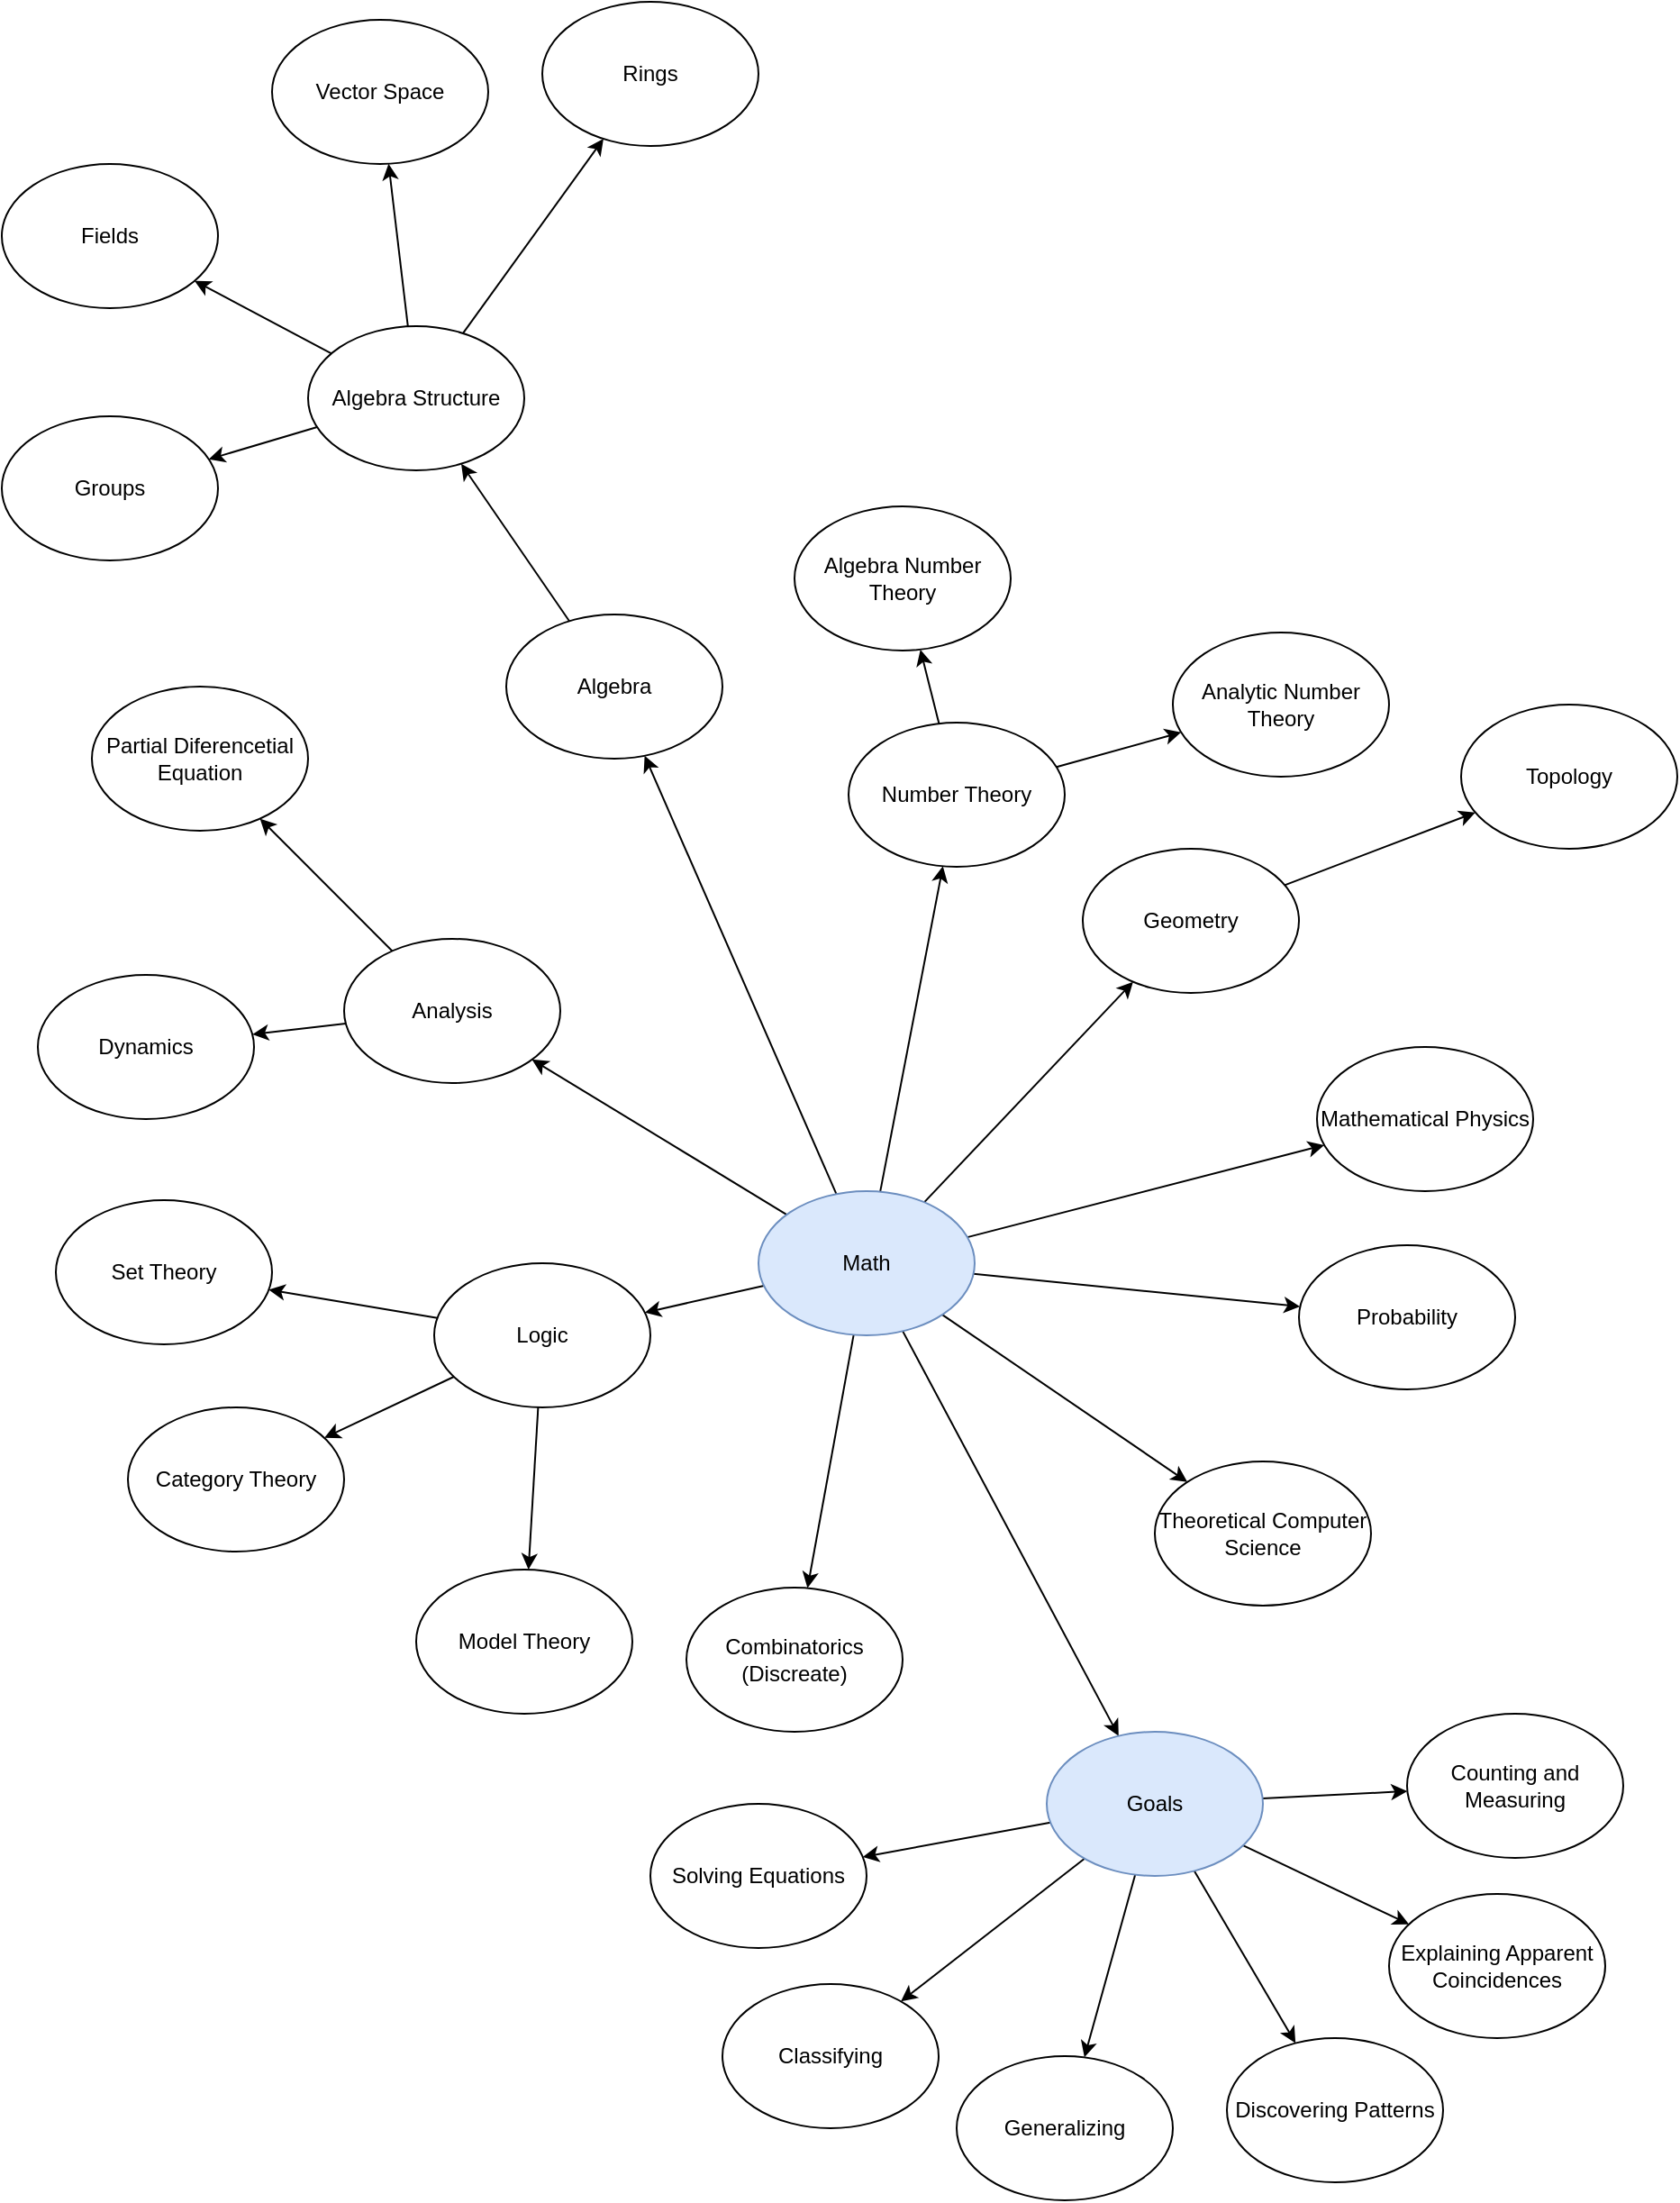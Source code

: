 <mxfile version="20.3.7" type="github">
  <diagram id="C-yN11XaQHERJCoyUqDr" name="หน้า-1">
    <mxGraphModel dx="2138" dy="1397" grid="1" gridSize="10" guides="1" tooltips="1" connect="1" arrows="1" fold="1" page="1" pageScale="1" pageWidth="1100" pageHeight="850" math="0" shadow="0">
      <root>
        <mxCell id="0" />
        <mxCell id="1" parent="0" />
        <mxCell id="EYg5Czc74dAmpDCZTBrX-3" style="rounded=0;orthogonalLoop=1;jettySize=auto;html=1;" parent="1" source="EYg5Czc74dAmpDCZTBrX-1" target="EYg5Czc74dAmpDCZTBrX-2" edge="1">
          <mxGeometry relative="1" as="geometry" />
        </mxCell>
        <mxCell id="EYg5Czc74dAmpDCZTBrX-5" style="edgeStyle=none;rounded=0;orthogonalLoop=1;jettySize=auto;html=1;" parent="1" source="EYg5Czc74dAmpDCZTBrX-1" target="EYg5Czc74dAmpDCZTBrX-4" edge="1">
          <mxGeometry relative="1" as="geometry" />
        </mxCell>
        <mxCell id="EYg5Czc74dAmpDCZTBrX-7" style="edgeStyle=none;rounded=0;orthogonalLoop=1;jettySize=auto;html=1;" parent="1" source="EYg5Czc74dAmpDCZTBrX-1" target="EYg5Czc74dAmpDCZTBrX-6" edge="1">
          <mxGeometry relative="1" as="geometry" />
        </mxCell>
        <mxCell id="EYg5Czc74dAmpDCZTBrX-15" style="edgeStyle=none;rounded=0;orthogonalLoop=1;jettySize=auto;html=1;" parent="1" source="EYg5Czc74dAmpDCZTBrX-1" target="EYg5Czc74dAmpDCZTBrX-14" edge="1">
          <mxGeometry relative="1" as="geometry" />
        </mxCell>
        <mxCell id="EYg5Czc74dAmpDCZTBrX-24" style="edgeStyle=none;rounded=0;orthogonalLoop=1;jettySize=auto;html=1;" parent="1" source="EYg5Czc74dAmpDCZTBrX-1" target="EYg5Czc74dAmpDCZTBrX-23" edge="1">
          <mxGeometry relative="1" as="geometry" />
        </mxCell>
        <mxCell id="EYg5Czc74dAmpDCZTBrX-32" style="edgeStyle=none;rounded=0;orthogonalLoop=1;jettySize=auto;html=1;" parent="1" source="EYg5Czc74dAmpDCZTBrX-1" target="EYg5Czc74dAmpDCZTBrX-31" edge="1">
          <mxGeometry relative="1" as="geometry" />
        </mxCell>
        <mxCell id="EYg5Czc74dAmpDCZTBrX-34" style="edgeStyle=none;rounded=0;orthogonalLoop=1;jettySize=auto;html=1;" parent="1" source="EYg5Czc74dAmpDCZTBrX-1" target="EYg5Czc74dAmpDCZTBrX-33" edge="1">
          <mxGeometry relative="1" as="geometry" />
        </mxCell>
        <mxCell id="EYg5Czc74dAmpDCZTBrX-36" style="edgeStyle=none;rounded=0;orthogonalLoop=1;jettySize=auto;html=1;" parent="1" source="EYg5Czc74dAmpDCZTBrX-1" target="EYg5Czc74dAmpDCZTBrX-35" edge="1">
          <mxGeometry relative="1" as="geometry" />
        </mxCell>
        <mxCell id="EYg5Czc74dAmpDCZTBrX-38" style="edgeStyle=none;rounded=0;orthogonalLoop=1;jettySize=auto;html=1;" parent="1" source="EYg5Czc74dAmpDCZTBrX-1" target="EYg5Czc74dAmpDCZTBrX-37" edge="1">
          <mxGeometry relative="1" as="geometry" />
        </mxCell>
        <mxCell id="EYg5Czc74dAmpDCZTBrX-50" style="edgeStyle=none;rounded=0;orthogonalLoop=1;jettySize=auto;html=1;" parent="1" source="EYg5Czc74dAmpDCZTBrX-1" target="EYg5Czc74dAmpDCZTBrX-49" edge="1">
          <mxGeometry relative="1" as="geometry" />
        </mxCell>
        <mxCell id="EYg5Czc74dAmpDCZTBrX-1" value="Math" style="ellipse;whiteSpace=wrap;html=1;fillColor=#dae8fc;strokeColor=#6c8ebf;" parent="1" vertex="1">
          <mxGeometry x="290" y="420" width="120" height="80" as="geometry" />
        </mxCell>
        <mxCell id="EYg5Czc74dAmpDCZTBrX-40" style="edgeStyle=none;rounded=0;orthogonalLoop=1;jettySize=auto;html=1;" parent="1" source="EYg5Czc74dAmpDCZTBrX-2" target="EYg5Czc74dAmpDCZTBrX-39" edge="1">
          <mxGeometry relative="1" as="geometry" />
        </mxCell>
        <mxCell id="EYg5Czc74dAmpDCZTBrX-2" value="Algebra" style="ellipse;whiteSpace=wrap;html=1;" parent="1" vertex="1">
          <mxGeometry x="150" y="100" width="120" height="80" as="geometry" />
        </mxCell>
        <mxCell id="EYg5Czc74dAmpDCZTBrX-9" style="edgeStyle=none;rounded=0;orthogonalLoop=1;jettySize=auto;html=1;" parent="1" source="EYg5Czc74dAmpDCZTBrX-4" target="EYg5Czc74dAmpDCZTBrX-8" edge="1">
          <mxGeometry relative="1" as="geometry" />
        </mxCell>
        <mxCell id="EYg5Czc74dAmpDCZTBrX-11" style="edgeStyle=none;rounded=0;orthogonalLoop=1;jettySize=auto;html=1;" parent="1" source="EYg5Czc74dAmpDCZTBrX-4" target="EYg5Czc74dAmpDCZTBrX-10" edge="1">
          <mxGeometry relative="1" as="geometry" />
        </mxCell>
        <mxCell id="EYg5Czc74dAmpDCZTBrX-4" value="Number Theory" style="ellipse;whiteSpace=wrap;html=1;" parent="1" vertex="1">
          <mxGeometry x="340" y="160" width="120" height="80" as="geometry" />
        </mxCell>
        <mxCell id="EYg5Czc74dAmpDCZTBrX-13" style="edgeStyle=none;rounded=0;orthogonalLoop=1;jettySize=auto;html=1;" parent="1" source="EYg5Czc74dAmpDCZTBrX-6" target="EYg5Czc74dAmpDCZTBrX-12" edge="1">
          <mxGeometry relative="1" as="geometry" />
        </mxCell>
        <mxCell id="EYg5Czc74dAmpDCZTBrX-6" value="Geometry" style="ellipse;whiteSpace=wrap;html=1;" parent="1" vertex="1">
          <mxGeometry x="470" y="230" width="120" height="80" as="geometry" />
        </mxCell>
        <mxCell id="EYg5Czc74dAmpDCZTBrX-8" value="Algebra Number Theory" style="ellipse;whiteSpace=wrap;html=1;" parent="1" vertex="1">
          <mxGeometry x="310" y="40" width="120" height="80" as="geometry" />
        </mxCell>
        <mxCell id="EYg5Czc74dAmpDCZTBrX-10" value="Analytic Number Theory" style="ellipse;whiteSpace=wrap;html=1;" parent="1" vertex="1">
          <mxGeometry x="520" y="110" width="120" height="80" as="geometry" />
        </mxCell>
        <mxCell id="EYg5Czc74dAmpDCZTBrX-12" value="Topology" style="ellipse;whiteSpace=wrap;html=1;" parent="1" vertex="1">
          <mxGeometry x="680" y="150" width="120" height="80" as="geometry" />
        </mxCell>
        <mxCell id="EYg5Czc74dAmpDCZTBrX-17" style="edgeStyle=none;rounded=0;orthogonalLoop=1;jettySize=auto;html=1;" parent="1" source="EYg5Czc74dAmpDCZTBrX-14" target="EYg5Czc74dAmpDCZTBrX-18" edge="1">
          <mxGeometry relative="1" as="geometry">
            <mxPoint x="5.857" y="384.205" as="targetPoint" />
          </mxGeometry>
        </mxCell>
        <mxCell id="EYg5Czc74dAmpDCZTBrX-22" style="edgeStyle=none;rounded=0;orthogonalLoop=1;jettySize=auto;html=1;" parent="1" source="EYg5Czc74dAmpDCZTBrX-14" target="EYg5Czc74dAmpDCZTBrX-21" edge="1">
          <mxGeometry relative="1" as="geometry" />
        </mxCell>
        <mxCell id="EYg5Czc74dAmpDCZTBrX-14" value="Analysis" style="ellipse;whiteSpace=wrap;html=1;" parent="1" vertex="1">
          <mxGeometry x="60" y="280" width="120" height="80" as="geometry" />
        </mxCell>
        <mxCell id="EYg5Czc74dAmpDCZTBrX-18" value="Partial Diferencetial Equation" style="ellipse;whiteSpace=wrap;html=1;" parent="1" vertex="1">
          <mxGeometry x="-80" y="140" width="120" height="80" as="geometry" />
        </mxCell>
        <mxCell id="EYg5Czc74dAmpDCZTBrX-21" value="Dynamics" style="ellipse;whiteSpace=wrap;html=1;" parent="1" vertex="1">
          <mxGeometry x="-110" y="300" width="120" height="80" as="geometry" />
        </mxCell>
        <mxCell id="EYg5Czc74dAmpDCZTBrX-28" style="edgeStyle=none;rounded=0;orthogonalLoop=1;jettySize=auto;html=1;" parent="1" source="EYg5Czc74dAmpDCZTBrX-23" target="EYg5Czc74dAmpDCZTBrX-25" edge="1">
          <mxGeometry relative="1" as="geometry" />
        </mxCell>
        <mxCell id="EYg5Czc74dAmpDCZTBrX-29" style="edgeStyle=none;rounded=0;orthogonalLoop=1;jettySize=auto;html=1;" parent="1" source="EYg5Czc74dAmpDCZTBrX-23" target="EYg5Czc74dAmpDCZTBrX-26" edge="1">
          <mxGeometry relative="1" as="geometry" />
        </mxCell>
        <mxCell id="EYg5Czc74dAmpDCZTBrX-30" style="edgeStyle=none;rounded=0;orthogonalLoop=1;jettySize=auto;html=1;" parent="1" source="EYg5Czc74dAmpDCZTBrX-23" target="EYg5Czc74dAmpDCZTBrX-27" edge="1">
          <mxGeometry relative="1" as="geometry" />
        </mxCell>
        <mxCell id="EYg5Czc74dAmpDCZTBrX-23" value="Logic" style="ellipse;whiteSpace=wrap;html=1;" parent="1" vertex="1">
          <mxGeometry x="110" y="460" width="120" height="80" as="geometry" />
        </mxCell>
        <mxCell id="EYg5Czc74dAmpDCZTBrX-25" value="Set Theory" style="ellipse;whiteSpace=wrap;html=1;" parent="1" vertex="1">
          <mxGeometry x="-100" y="425" width="120" height="80" as="geometry" />
        </mxCell>
        <mxCell id="EYg5Czc74dAmpDCZTBrX-26" value="Category Theory" style="ellipse;whiteSpace=wrap;html=1;" parent="1" vertex="1">
          <mxGeometry x="-60" y="540" width="120" height="80" as="geometry" />
        </mxCell>
        <mxCell id="EYg5Czc74dAmpDCZTBrX-27" value="Model Theory" style="ellipse;whiteSpace=wrap;html=1;" parent="1" vertex="1">
          <mxGeometry x="100" y="630" width="120" height="80" as="geometry" />
        </mxCell>
        <mxCell id="EYg5Czc74dAmpDCZTBrX-31" value="Combinatorics&lt;br&gt;(Discreate)" style="ellipse;whiteSpace=wrap;html=1;" parent="1" vertex="1">
          <mxGeometry x="250" y="640" width="120" height="80" as="geometry" />
        </mxCell>
        <mxCell id="EYg5Czc74dAmpDCZTBrX-33" value="Theoretical Computer Science" style="ellipse;whiteSpace=wrap;html=1;" parent="1" vertex="1">
          <mxGeometry x="510" y="570" width="120" height="80" as="geometry" />
        </mxCell>
        <mxCell id="EYg5Czc74dAmpDCZTBrX-35" value="Probability" style="ellipse;whiteSpace=wrap;html=1;" parent="1" vertex="1">
          <mxGeometry x="590" y="450" width="120" height="80" as="geometry" />
        </mxCell>
        <mxCell id="EYg5Czc74dAmpDCZTBrX-37" value="Mathematical Physics" style="ellipse;whiteSpace=wrap;html=1;" parent="1" vertex="1">
          <mxGeometry x="600" y="340" width="120" height="80" as="geometry" />
        </mxCell>
        <mxCell id="EYg5Czc74dAmpDCZTBrX-45" style="edgeStyle=none;rounded=0;orthogonalLoop=1;jettySize=auto;html=1;" parent="1" source="EYg5Czc74dAmpDCZTBrX-39" target="EYg5Czc74dAmpDCZTBrX-41" edge="1">
          <mxGeometry relative="1" as="geometry" />
        </mxCell>
        <mxCell id="EYg5Czc74dAmpDCZTBrX-46" style="edgeStyle=none;rounded=0;orthogonalLoop=1;jettySize=auto;html=1;" parent="1" source="EYg5Czc74dAmpDCZTBrX-39" target="EYg5Czc74dAmpDCZTBrX-42" edge="1">
          <mxGeometry relative="1" as="geometry" />
        </mxCell>
        <mxCell id="EYg5Czc74dAmpDCZTBrX-47" style="edgeStyle=none;rounded=0;orthogonalLoop=1;jettySize=auto;html=1;" parent="1" source="EYg5Czc74dAmpDCZTBrX-39" target="EYg5Czc74dAmpDCZTBrX-43" edge="1">
          <mxGeometry relative="1" as="geometry" />
        </mxCell>
        <mxCell id="EYg5Czc74dAmpDCZTBrX-48" style="edgeStyle=none;rounded=0;orthogonalLoop=1;jettySize=auto;html=1;" parent="1" source="EYg5Czc74dAmpDCZTBrX-39" target="EYg5Czc74dAmpDCZTBrX-44" edge="1">
          <mxGeometry relative="1" as="geometry" />
        </mxCell>
        <mxCell id="EYg5Czc74dAmpDCZTBrX-39" value="Algebra Structure" style="ellipse;whiteSpace=wrap;html=1;" parent="1" vertex="1">
          <mxGeometry x="40" y="-60" width="120" height="80" as="geometry" />
        </mxCell>
        <mxCell id="EYg5Czc74dAmpDCZTBrX-41" value="Groups" style="ellipse;whiteSpace=wrap;html=1;" parent="1" vertex="1">
          <mxGeometry x="-130" y="-10" width="120" height="80" as="geometry" />
        </mxCell>
        <mxCell id="EYg5Czc74dAmpDCZTBrX-42" value="Fields" style="ellipse;whiteSpace=wrap;html=1;" parent="1" vertex="1">
          <mxGeometry x="-130" y="-150" width="120" height="80" as="geometry" />
        </mxCell>
        <mxCell id="EYg5Czc74dAmpDCZTBrX-43" value="Vector Space" style="ellipse;whiteSpace=wrap;html=1;" parent="1" vertex="1">
          <mxGeometry x="20" y="-230" width="120" height="80" as="geometry" />
        </mxCell>
        <mxCell id="EYg5Czc74dAmpDCZTBrX-44" value="Rings" style="ellipse;whiteSpace=wrap;html=1;" parent="1" vertex="1">
          <mxGeometry x="170" y="-240" width="120" height="80" as="geometry" />
        </mxCell>
        <mxCell id="EYg5Czc74dAmpDCZTBrX-52" style="edgeStyle=none;rounded=0;orthogonalLoop=1;jettySize=auto;html=1;" parent="1" source="EYg5Czc74dAmpDCZTBrX-49" target="EYg5Czc74dAmpDCZTBrX-51" edge="1">
          <mxGeometry relative="1" as="geometry" />
        </mxCell>
        <mxCell id="EYg5Czc74dAmpDCZTBrX-54" style="edgeStyle=none;rounded=0;orthogonalLoop=1;jettySize=auto;html=1;" parent="1" source="EYg5Czc74dAmpDCZTBrX-49" target="EYg5Czc74dAmpDCZTBrX-53" edge="1">
          <mxGeometry relative="1" as="geometry" />
        </mxCell>
        <mxCell id="EYg5Czc74dAmpDCZTBrX-56" style="edgeStyle=none;rounded=0;orthogonalLoop=1;jettySize=auto;html=1;" parent="1" source="EYg5Czc74dAmpDCZTBrX-49" target="EYg5Czc74dAmpDCZTBrX-55" edge="1">
          <mxGeometry relative="1" as="geometry" />
        </mxCell>
        <mxCell id="EYg5Czc74dAmpDCZTBrX-58" style="edgeStyle=none;rounded=0;orthogonalLoop=1;jettySize=auto;html=1;" parent="1" source="EYg5Czc74dAmpDCZTBrX-49" target="EYg5Czc74dAmpDCZTBrX-57" edge="1">
          <mxGeometry relative="1" as="geometry" />
        </mxCell>
        <mxCell id="iuyAZIjcVl7Do768gyy2-2" style="rounded=0;orthogonalLoop=1;jettySize=auto;html=1;" edge="1" parent="1" source="EYg5Czc74dAmpDCZTBrX-49" target="iuyAZIjcVl7Do768gyy2-1">
          <mxGeometry relative="1" as="geometry" />
        </mxCell>
        <mxCell id="iuyAZIjcVl7Do768gyy2-4" style="edgeStyle=none;rounded=0;orthogonalLoop=1;jettySize=auto;html=1;" edge="1" parent="1" source="EYg5Czc74dAmpDCZTBrX-49" target="iuyAZIjcVl7Do768gyy2-3">
          <mxGeometry relative="1" as="geometry" />
        </mxCell>
        <mxCell id="EYg5Czc74dAmpDCZTBrX-49" value="Goals" style="ellipse;whiteSpace=wrap;html=1;fillColor=#dae8fc;strokeColor=#6c8ebf;" parent="1" vertex="1">
          <mxGeometry x="450" y="720" width="120" height="80" as="geometry" />
        </mxCell>
        <mxCell id="EYg5Czc74dAmpDCZTBrX-51" value="Solving Equations" style="ellipse;whiteSpace=wrap;html=1;" parent="1" vertex="1">
          <mxGeometry x="230" y="760" width="120" height="80" as="geometry" />
        </mxCell>
        <mxCell id="EYg5Czc74dAmpDCZTBrX-53" value="Classifying" style="ellipse;whiteSpace=wrap;html=1;" parent="1" vertex="1">
          <mxGeometry x="270" y="860" width="120" height="80" as="geometry" />
        </mxCell>
        <mxCell id="EYg5Czc74dAmpDCZTBrX-55" value="Generalizing" style="ellipse;whiteSpace=wrap;html=1;" parent="1" vertex="1">
          <mxGeometry x="400" y="900" width="120" height="80" as="geometry" />
        </mxCell>
        <mxCell id="EYg5Czc74dAmpDCZTBrX-57" value="Discovering Patterns" style="ellipse;whiteSpace=wrap;html=1;" parent="1" vertex="1">
          <mxGeometry x="550" y="890" width="120" height="80" as="geometry" />
        </mxCell>
        <mxCell id="iuyAZIjcVl7Do768gyy2-1" value="Explaining Apparent Coincidences" style="ellipse;whiteSpace=wrap;html=1;" vertex="1" parent="1">
          <mxGeometry x="640" y="810" width="120" height="80" as="geometry" />
        </mxCell>
        <mxCell id="iuyAZIjcVl7Do768gyy2-3" value="Counting and Measuring" style="ellipse;whiteSpace=wrap;html=1;" vertex="1" parent="1">
          <mxGeometry x="650" y="710" width="120" height="80" as="geometry" />
        </mxCell>
      </root>
    </mxGraphModel>
  </diagram>
</mxfile>

